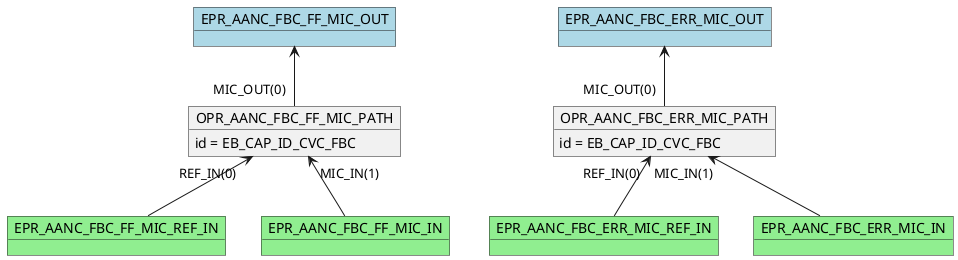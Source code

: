 @startuml

        object OPR_AANC_FBC_FF_MIC_PATH
        OPR_AANC_FBC_FF_MIC_PATH : id = EB_CAP_ID_CVC_FBC
        object OPR_AANC_FBC_ERR_MIC_PATH
        OPR_AANC_FBC_ERR_MIC_PATH : id = EB_CAP_ID_CVC_FBC
        object EPR_AANC_FBC_FF_MIC_REF_IN #lightgreen
        OPR_AANC_FBC_FF_MIC_PATH "REF_IN(0)" <-- EPR_AANC_FBC_FF_MIC_REF_IN
        object EPR_AANC_FBC_FF_MIC_IN #lightgreen
        OPR_AANC_FBC_FF_MIC_PATH "MIC_IN(1)" <-- EPR_AANC_FBC_FF_MIC_IN
        object EPR_AANC_FBC_ERR_MIC_REF_IN #lightgreen
        OPR_AANC_FBC_ERR_MIC_PATH "REF_IN(0)" <-- EPR_AANC_FBC_ERR_MIC_REF_IN
        object EPR_AANC_FBC_ERR_MIC_IN #lightgreen
        OPR_AANC_FBC_ERR_MIC_PATH "MIC_IN(1)" <-- EPR_AANC_FBC_ERR_MIC_IN
        object EPR_AANC_FBC_FF_MIC_OUT #lightblue
        EPR_AANC_FBC_FF_MIC_OUT <-- "MIC_OUT(0)" OPR_AANC_FBC_FF_MIC_PATH
        object EPR_AANC_FBC_ERR_MIC_OUT #lightblue
        EPR_AANC_FBC_ERR_MIC_OUT <-- "MIC_OUT(0)" OPR_AANC_FBC_ERR_MIC_PATH
    @enduml
